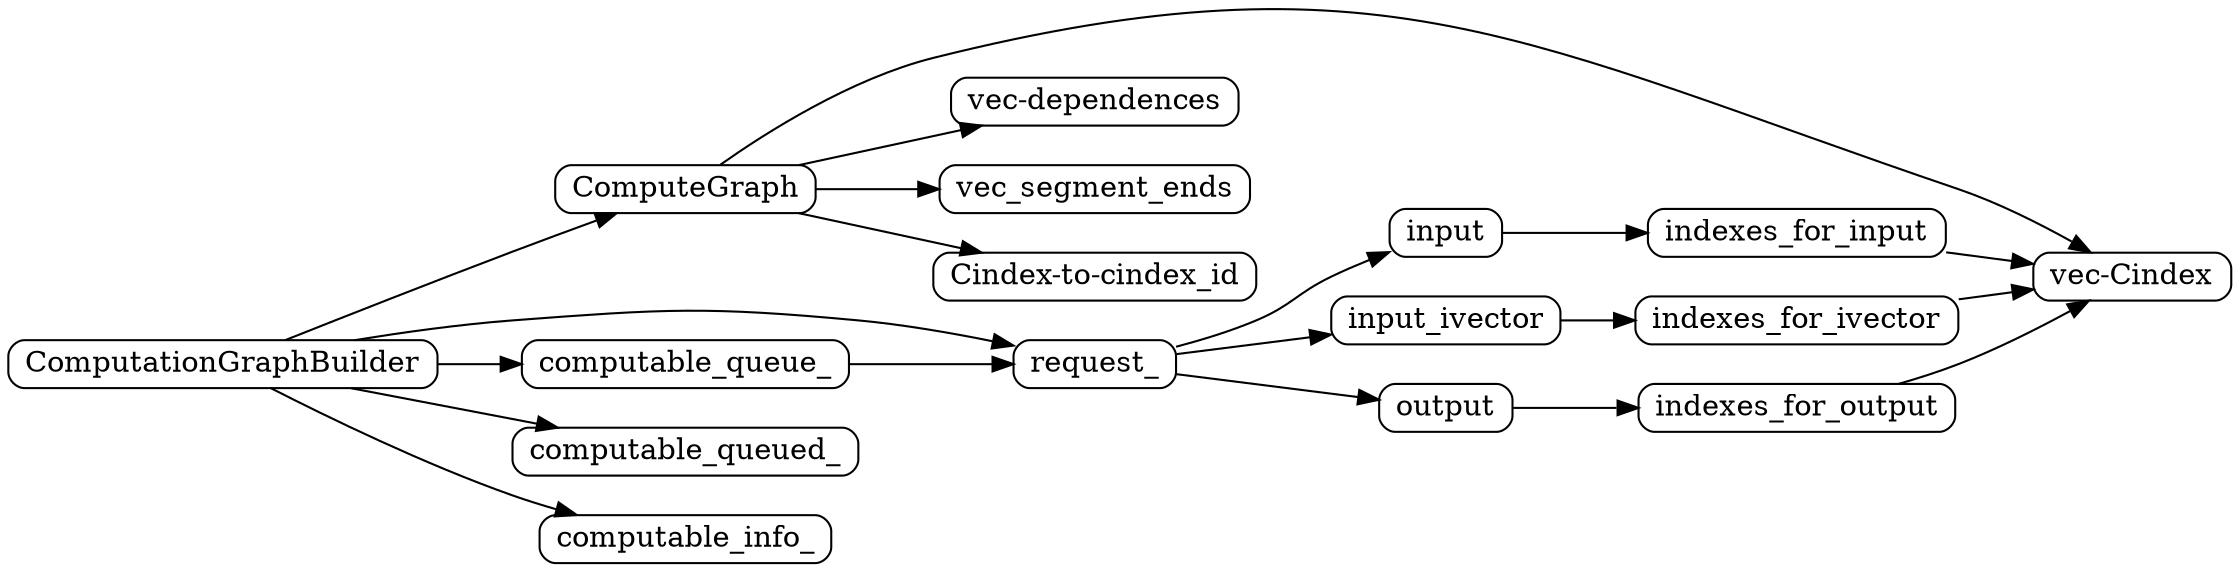 // ComputeClasses??
digraph ComputationGraph{
        rankdir = LR
        node[shape=Mrecord, width=.1, height=.1]

        ComputeGraph -> vec_Cindex
        ComputeGraph -> vec_vec_dependences
        ComputeGraph -> vec_segment_ends
        ComputeGraph -> map_cindex_to_cindex_id

        vec_Cindex[label="vec-Cindex"]
        vec_vec_dependences[label="vec-dependences"]
        map_cindex_to_cindex_id[label="Cindex-to-cindex_id"]


        indexes_for_input  -> vec_Cindex
        indexes_for_ivector -> vec_Cindex
        indexes_for_output -> vec_Cindex
        


        ComputationGraphBuilder -> ComputeGraph
        ComputationGraphBuilder -> request_
        ComputationGraphBuilder -> computable_queue_
        ComputationGraphBuilder -> computable_queued_
        ComputationGraphBuilder -> computable_info_

        computable_queue_ -> 

        request_ -> input
        request_ -> input_ivector
        request_ -> output

        input -> indexes_for_input
        input_ivector -> indexes_for_ivector
        output -> indexes_for_output
}
